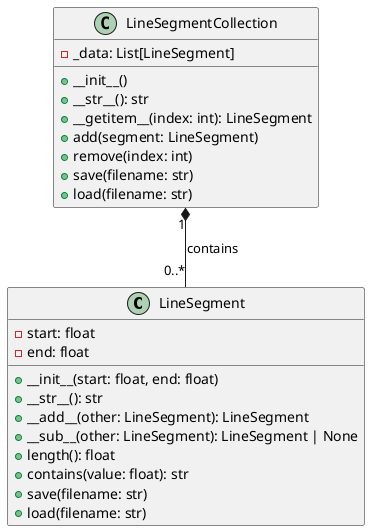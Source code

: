 @startuml
class LineSegment {
    - start: float
    - end: float
    + __init__(start: float, end: float)
    + __str__(): str
    + __add__(other: LineSegment): LineSegment
    + __sub__(other: LineSegment): LineSegment | None
    + length(): float
    + contains(value: float): str
    + save(filename: str)
    + load(filename: str)
}

class LineSegmentCollection {
    - _data: List[LineSegment]
    + __init__()
    + __str__(): str
    + __getitem__(index: int): LineSegment
    + add(segment: LineSegment)
    + remove(index: int)
    + save(filename: str)
    + load(filename: str)
}

LineSegmentCollection "1" *-- "0..*" LineSegment : contains
@enduml
